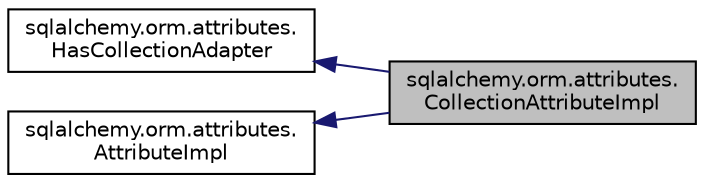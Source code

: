 digraph "sqlalchemy.orm.attributes.CollectionAttributeImpl"
{
 // LATEX_PDF_SIZE
  edge [fontname="Helvetica",fontsize="10",labelfontname="Helvetica",labelfontsize="10"];
  node [fontname="Helvetica",fontsize="10",shape=record];
  rankdir="LR";
  Node1 [label="sqlalchemy.orm.attributes.\lCollectionAttributeImpl",height=0.2,width=0.4,color="black", fillcolor="grey75", style="filled", fontcolor="black",tooltip=" "];
  Node2 -> Node1 [dir="back",color="midnightblue",fontsize="10",style="solid",fontname="Helvetica"];
  Node2 [label="sqlalchemy.orm.attributes.\lHasCollectionAdapter",height=0.2,width=0.4,color="black", fillcolor="white", style="filled",URL="$classsqlalchemy_1_1orm_1_1attributes_1_1HasCollectionAdapter.html",tooltip=" "];
  Node3 -> Node1 [dir="back",color="midnightblue",fontsize="10",style="solid",fontname="Helvetica"];
  Node3 [label="sqlalchemy.orm.attributes.\lAttributeImpl",height=0.2,width=0.4,color="black", fillcolor="white", style="filled",URL="$classsqlalchemy_1_1orm_1_1attributes_1_1AttributeImpl.html",tooltip=" "];
}
